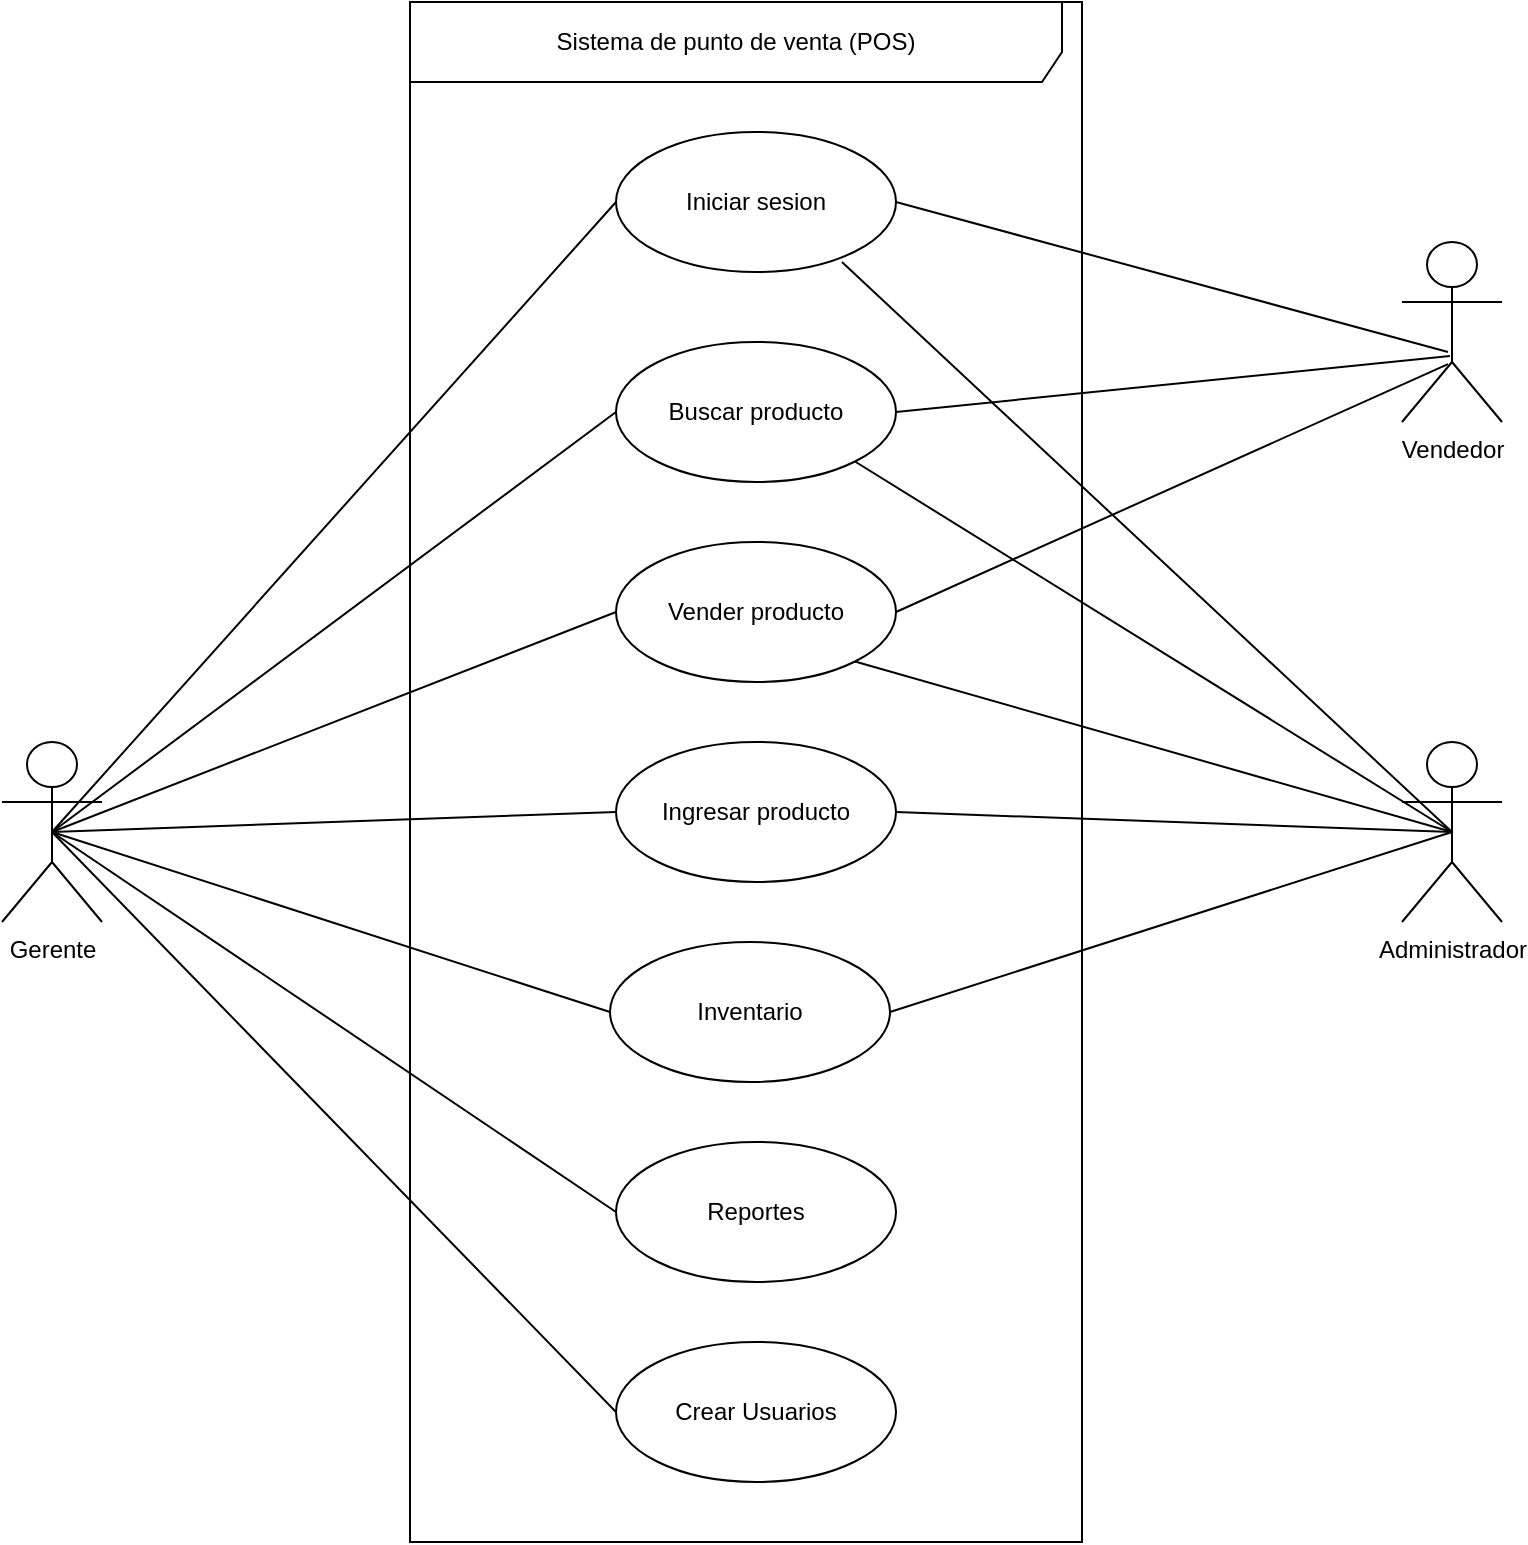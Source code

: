 <mxfile version="24.7.17">
  <diagram name="Página-1" id="YX08ZMPfTQoEnFkyi742">
    <mxGraphModel dx="1434" dy="772" grid="1" gridSize="10" guides="1" tooltips="1" connect="1" arrows="1" fold="1" page="1" pageScale="1" pageWidth="827" pageHeight="1169" math="0" shadow="0">
      <root>
        <mxCell id="0" />
        <mxCell id="1" parent="0" />
        <mxCell id="K2Ot_dCR62gk6FLoy5F2-1" value="Sistema de punto de venta (POS)" style="shape=umlFrame;whiteSpace=wrap;html=1;pointerEvents=0;width=326;height=40;" vertex="1" parent="1">
          <mxGeometry x="244" y="50" width="336" height="770" as="geometry" />
        </mxCell>
        <mxCell id="K2Ot_dCR62gk6FLoy5F2-2" value="Gerente&lt;div&gt;&lt;br&gt;&lt;/div&gt;" style="shape=umlActor;verticalLabelPosition=bottom;verticalAlign=top;html=1;" vertex="1" parent="1">
          <mxGeometry x="40" y="420" width="50" height="90" as="geometry" />
        </mxCell>
        <mxCell id="K2Ot_dCR62gk6FLoy5F2-5" value="Iniciar sesion" style="ellipse;whiteSpace=wrap;html=1;" vertex="1" parent="1">
          <mxGeometry x="347" y="115" width="140" height="70" as="geometry" />
        </mxCell>
        <mxCell id="K2Ot_dCR62gk6FLoy5F2-6" value="Buscar producto" style="ellipse;whiteSpace=wrap;html=1;" vertex="1" parent="1">
          <mxGeometry x="347" y="220" width="140" height="70" as="geometry" />
        </mxCell>
        <mxCell id="K2Ot_dCR62gk6FLoy5F2-7" value="Vender producto" style="ellipse;whiteSpace=wrap;html=1;" vertex="1" parent="1">
          <mxGeometry x="347" y="320" width="140" height="70" as="geometry" />
        </mxCell>
        <mxCell id="K2Ot_dCR62gk6FLoy5F2-8" value="Ingresar producto" style="ellipse;whiteSpace=wrap;html=1;" vertex="1" parent="1">
          <mxGeometry x="347" y="420" width="140" height="70" as="geometry" />
        </mxCell>
        <mxCell id="K2Ot_dCR62gk6FLoy5F2-9" value="Inventario" style="ellipse;whiteSpace=wrap;html=1;" vertex="1" parent="1">
          <mxGeometry x="344" y="520" width="140" height="70" as="geometry" />
        </mxCell>
        <mxCell id="K2Ot_dCR62gk6FLoy5F2-10" value="Reportes" style="ellipse;whiteSpace=wrap;html=1;" vertex="1" parent="1">
          <mxGeometry x="347" y="620" width="140" height="70" as="geometry" />
        </mxCell>
        <mxCell id="K2Ot_dCR62gk6FLoy5F2-11" value="Crear Usuarios" style="ellipse;whiteSpace=wrap;html=1;" vertex="1" parent="1">
          <mxGeometry x="347" y="720" width="140" height="70" as="geometry" />
        </mxCell>
        <mxCell id="K2Ot_dCR62gk6FLoy5F2-12" value="Vendedor" style="shape=umlActor;verticalLabelPosition=bottom;verticalAlign=top;html=1;" vertex="1" parent="1">
          <mxGeometry x="740" y="170" width="50" height="90" as="geometry" />
        </mxCell>
        <mxCell id="K2Ot_dCR62gk6FLoy5F2-13" value="&lt;div&gt;Administrador&lt;/div&gt;" style="shape=umlActor;verticalLabelPosition=bottom;verticalAlign=top;html=1;" vertex="1" parent="1">
          <mxGeometry x="740" y="420" width="50" height="90" as="geometry" />
        </mxCell>
        <mxCell id="K2Ot_dCR62gk6FLoy5F2-14" value="" style="endArrow=none;html=1;rounded=0;entryX=0;entryY=0.5;entryDx=0;entryDy=0;exitX=0.5;exitY=0.5;exitDx=0;exitDy=0;exitPerimeter=0;" edge="1" parent="1" source="K2Ot_dCR62gk6FLoy5F2-2" target="K2Ot_dCR62gk6FLoy5F2-5">
          <mxGeometry width="50" height="50" relative="1" as="geometry">
            <mxPoint x="160" y="190" as="sourcePoint" />
            <mxPoint x="210" y="140" as="targetPoint" />
          </mxGeometry>
        </mxCell>
        <mxCell id="K2Ot_dCR62gk6FLoy5F2-15" value="" style="endArrow=none;html=1;rounded=0;entryX=0.46;entryY=0.611;entryDx=0;entryDy=0;entryPerimeter=0;exitX=1;exitY=0.5;exitDx=0;exitDy=0;" edge="1" parent="1" source="K2Ot_dCR62gk6FLoy5F2-5" target="K2Ot_dCR62gk6FLoy5F2-12">
          <mxGeometry width="50" height="50" relative="1" as="geometry">
            <mxPoint x="590" y="200" as="sourcePoint" />
            <mxPoint x="640" y="150" as="targetPoint" />
          </mxGeometry>
        </mxCell>
        <mxCell id="K2Ot_dCR62gk6FLoy5F2-16" value="" style="endArrow=none;html=1;rounded=0;exitX=1;exitY=0.5;exitDx=0;exitDy=0;entryX=0.48;entryY=0.633;entryDx=0;entryDy=0;entryPerimeter=0;" edge="1" parent="1" source="K2Ot_dCR62gk6FLoy5F2-6" target="K2Ot_dCR62gk6FLoy5F2-12">
          <mxGeometry width="50" height="50" relative="1" as="geometry">
            <mxPoint x="630" y="320" as="sourcePoint" />
            <mxPoint x="680" y="270" as="targetPoint" />
          </mxGeometry>
        </mxCell>
        <mxCell id="K2Ot_dCR62gk6FLoy5F2-17" value="" style="endArrow=none;html=1;rounded=0;exitX=1;exitY=0.5;exitDx=0;exitDy=0;entryX=0.46;entryY=0.678;entryDx=0;entryDy=0;entryPerimeter=0;" edge="1" parent="1" source="K2Ot_dCR62gk6FLoy5F2-7" target="K2Ot_dCR62gk6FLoy5F2-12">
          <mxGeometry width="50" height="50" relative="1" as="geometry">
            <mxPoint x="650" y="360" as="sourcePoint" />
            <mxPoint x="710" y="170" as="targetPoint" />
          </mxGeometry>
        </mxCell>
        <mxCell id="K2Ot_dCR62gk6FLoy5F2-18" value="" style="endArrow=none;html=1;rounded=0;exitX=0.807;exitY=0.929;exitDx=0;exitDy=0;exitPerimeter=0;entryX=0.5;entryY=0.5;entryDx=0;entryDy=0;entryPerimeter=0;" edge="1" parent="1" source="K2Ot_dCR62gk6FLoy5F2-5" target="K2Ot_dCR62gk6FLoy5F2-13">
          <mxGeometry width="50" height="50" relative="1" as="geometry">
            <mxPoint x="640" y="480" as="sourcePoint" />
            <mxPoint x="690" y="430" as="targetPoint" />
          </mxGeometry>
        </mxCell>
        <mxCell id="K2Ot_dCR62gk6FLoy5F2-19" value="" style="endArrow=none;html=1;rounded=0;exitX=1;exitY=1;exitDx=0;exitDy=0;entryX=0.5;entryY=0.5;entryDx=0;entryDy=0;entryPerimeter=0;" edge="1" parent="1" source="K2Ot_dCR62gk6FLoy5F2-6" target="K2Ot_dCR62gk6FLoy5F2-13">
          <mxGeometry width="50" height="50" relative="1" as="geometry">
            <mxPoint x="640" y="490" as="sourcePoint" />
            <mxPoint x="690" y="440" as="targetPoint" />
          </mxGeometry>
        </mxCell>
        <mxCell id="K2Ot_dCR62gk6FLoy5F2-20" value="" style="endArrow=none;html=1;rounded=0;exitX=1;exitY=1;exitDx=0;exitDy=0;entryX=0.5;entryY=0.5;entryDx=0;entryDy=0;entryPerimeter=0;" edge="1" parent="1" source="K2Ot_dCR62gk6FLoy5F2-7" target="K2Ot_dCR62gk6FLoy5F2-13">
          <mxGeometry width="50" height="50" relative="1" as="geometry">
            <mxPoint x="630" y="520" as="sourcePoint" />
            <mxPoint x="763" y="477" as="targetPoint" />
          </mxGeometry>
        </mxCell>
        <mxCell id="K2Ot_dCR62gk6FLoy5F2-21" value="" style="endArrow=none;html=1;rounded=0;entryX=0.5;entryY=0.5;entryDx=0;entryDy=0;entryPerimeter=0;exitX=1;exitY=0.5;exitDx=0;exitDy=0;" edge="1" parent="1" source="K2Ot_dCR62gk6FLoy5F2-8" target="K2Ot_dCR62gk6FLoy5F2-13">
          <mxGeometry width="50" height="50" relative="1" as="geometry">
            <mxPoint x="660" y="480" as="sourcePoint" />
            <mxPoint x="700" y="530" as="targetPoint" />
            <Array as="points" />
          </mxGeometry>
        </mxCell>
        <mxCell id="K2Ot_dCR62gk6FLoy5F2-22" value="" style="endArrow=none;html=1;rounded=0;exitX=1;exitY=0.5;exitDx=0;exitDy=0;entryX=0.5;entryY=0.5;entryDx=0;entryDy=0;entryPerimeter=0;" edge="1" parent="1" source="K2Ot_dCR62gk6FLoy5F2-9" target="K2Ot_dCR62gk6FLoy5F2-13">
          <mxGeometry width="50" height="50" relative="1" as="geometry">
            <mxPoint x="640" y="570" as="sourcePoint" />
            <mxPoint x="690" y="520" as="targetPoint" />
          </mxGeometry>
        </mxCell>
        <mxCell id="K2Ot_dCR62gk6FLoy5F2-23" value="" style="endArrow=none;html=1;rounded=0;entryX=0;entryY=0.5;entryDx=0;entryDy=0;exitX=0.5;exitY=0.5;exitDx=0;exitDy=0;exitPerimeter=0;" edge="1" parent="1" source="K2Ot_dCR62gk6FLoy5F2-2" target="K2Ot_dCR62gk6FLoy5F2-6">
          <mxGeometry width="50" height="50" relative="1" as="geometry">
            <mxPoint x="160" y="490" as="sourcePoint" />
            <mxPoint x="210" y="440" as="targetPoint" />
          </mxGeometry>
        </mxCell>
        <mxCell id="K2Ot_dCR62gk6FLoy5F2-24" value="" style="endArrow=none;html=1;rounded=0;entryX=0;entryY=0.5;entryDx=0;entryDy=0;exitX=0.5;exitY=0.5;exitDx=0;exitDy=0;exitPerimeter=0;" edge="1" parent="1" source="K2Ot_dCR62gk6FLoy5F2-2" target="K2Ot_dCR62gk6FLoy5F2-7">
          <mxGeometry width="50" height="50" relative="1" as="geometry">
            <mxPoint x="150" y="470" as="sourcePoint" />
            <mxPoint x="200" y="420" as="targetPoint" />
          </mxGeometry>
        </mxCell>
        <mxCell id="K2Ot_dCR62gk6FLoy5F2-25" value="" style="endArrow=none;html=1;rounded=0;entryX=0;entryY=0.5;entryDx=0;entryDy=0;exitX=0.5;exitY=0.5;exitDx=0;exitDy=0;exitPerimeter=0;" edge="1" parent="1" source="K2Ot_dCR62gk6FLoy5F2-2" target="K2Ot_dCR62gk6FLoy5F2-8">
          <mxGeometry width="50" height="50" relative="1" as="geometry">
            <mxPoint x="160" y="530" as="sourcePoint" />
            <mxPoint x="210" y="480" as="targetPoint" />
          </mxGeometry>
        </mxCell>
        <mxCell id="K2Ot_dCR62gk6FLoy5F2-26" value="" style="endArrow=none;html=1;rounded=0;entryX=0;entryY=0.5;entryDx=0;entryDy=0;exitX=0.5;exitY=0.5;exitDx=0;exitDy=0;exitPerimeter=0;" edge="1" parent="1" source="K2Ot_dCR62gk6FLoy5F2-2" target="K2Ot_dCR62gk6FLoy5F2-9">
          <mxGeometry width="50" height="50" relative="1" as="geometry">
            <mxPoint x="140" y="630" as="sourcePoint" />
            <mxPoint x="190" y="580" as="targetPoint" />
          </mxGeometry>
        </mxCell>
        <mxCell id="K2Ot_dCR62gk6FLoy5F2-27" value="" style="endArrow=none;html=1;rounded=0;entryX=0;entryY=0.5;entryDx=0;entryDy=0;exitX=0.5;exitY=0.5;exitDx=0;exitDy=0;exitPerimeter=0;" edge="1" parent="1" source="K2Ot_dCR62gk6FLoy5F2-2" target="K2Ot_dCR62gk6FLoy5F2-10">
          <mxGeometry width="50" height="50" relative="1" as="geometry">
            <mxPoint x="130" y="670" as="sourcePoint" />
            <mxPoint x="180" y="620" as="targetPoint" />
          </mxGeometry>
        </mxCell>
        <mxCell id="K2Ot_dCR62gk6FLoy5F2-28" value="" style="endArrow=none;html=1;rounded=0;exitX=0;exitY=0.5;exitDx=0;exitDy=0;entryX=0.5;entryY=0.5;entryDx=0;entryDy=0;entryPerimeter=0;" edge="1" parent="1" source="K2Ot_dCR62gk6FLoy5F2-11" target="K2Ot_dCR62gk6FLoy5F2-2">
          <mxGeometry width="50" height="50" relative="1" as="geometry">
            <mxPoint x="90" y="690" as="sourcePoint" />
            <mxPoint x="90" y="560" as="targetPoint" />
          </mxGeometry>
        </mxCell>
      </root>
    </mxGraphModel>
  </diagram>
</mxfile>
